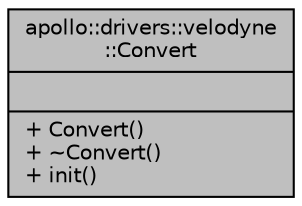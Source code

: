 digraph "apollo::drivers::velodyne::Convert"
{
  edge [fontname="Helvetica",fontsize="10",labelfontname="Helvetica",labelfontsize="10"];
  node [fontname="Helvetica",fontsize="10",shape=record];
  Node1 [label="{apollo::drivers::velodyne\l::Convert\n||+ Convert()\l+ ~Convert()\l+ init()\l}",height=0.2,width=0.4,color="black", fillcolor="grey75", style="filled" fontcolor="black"];
}
